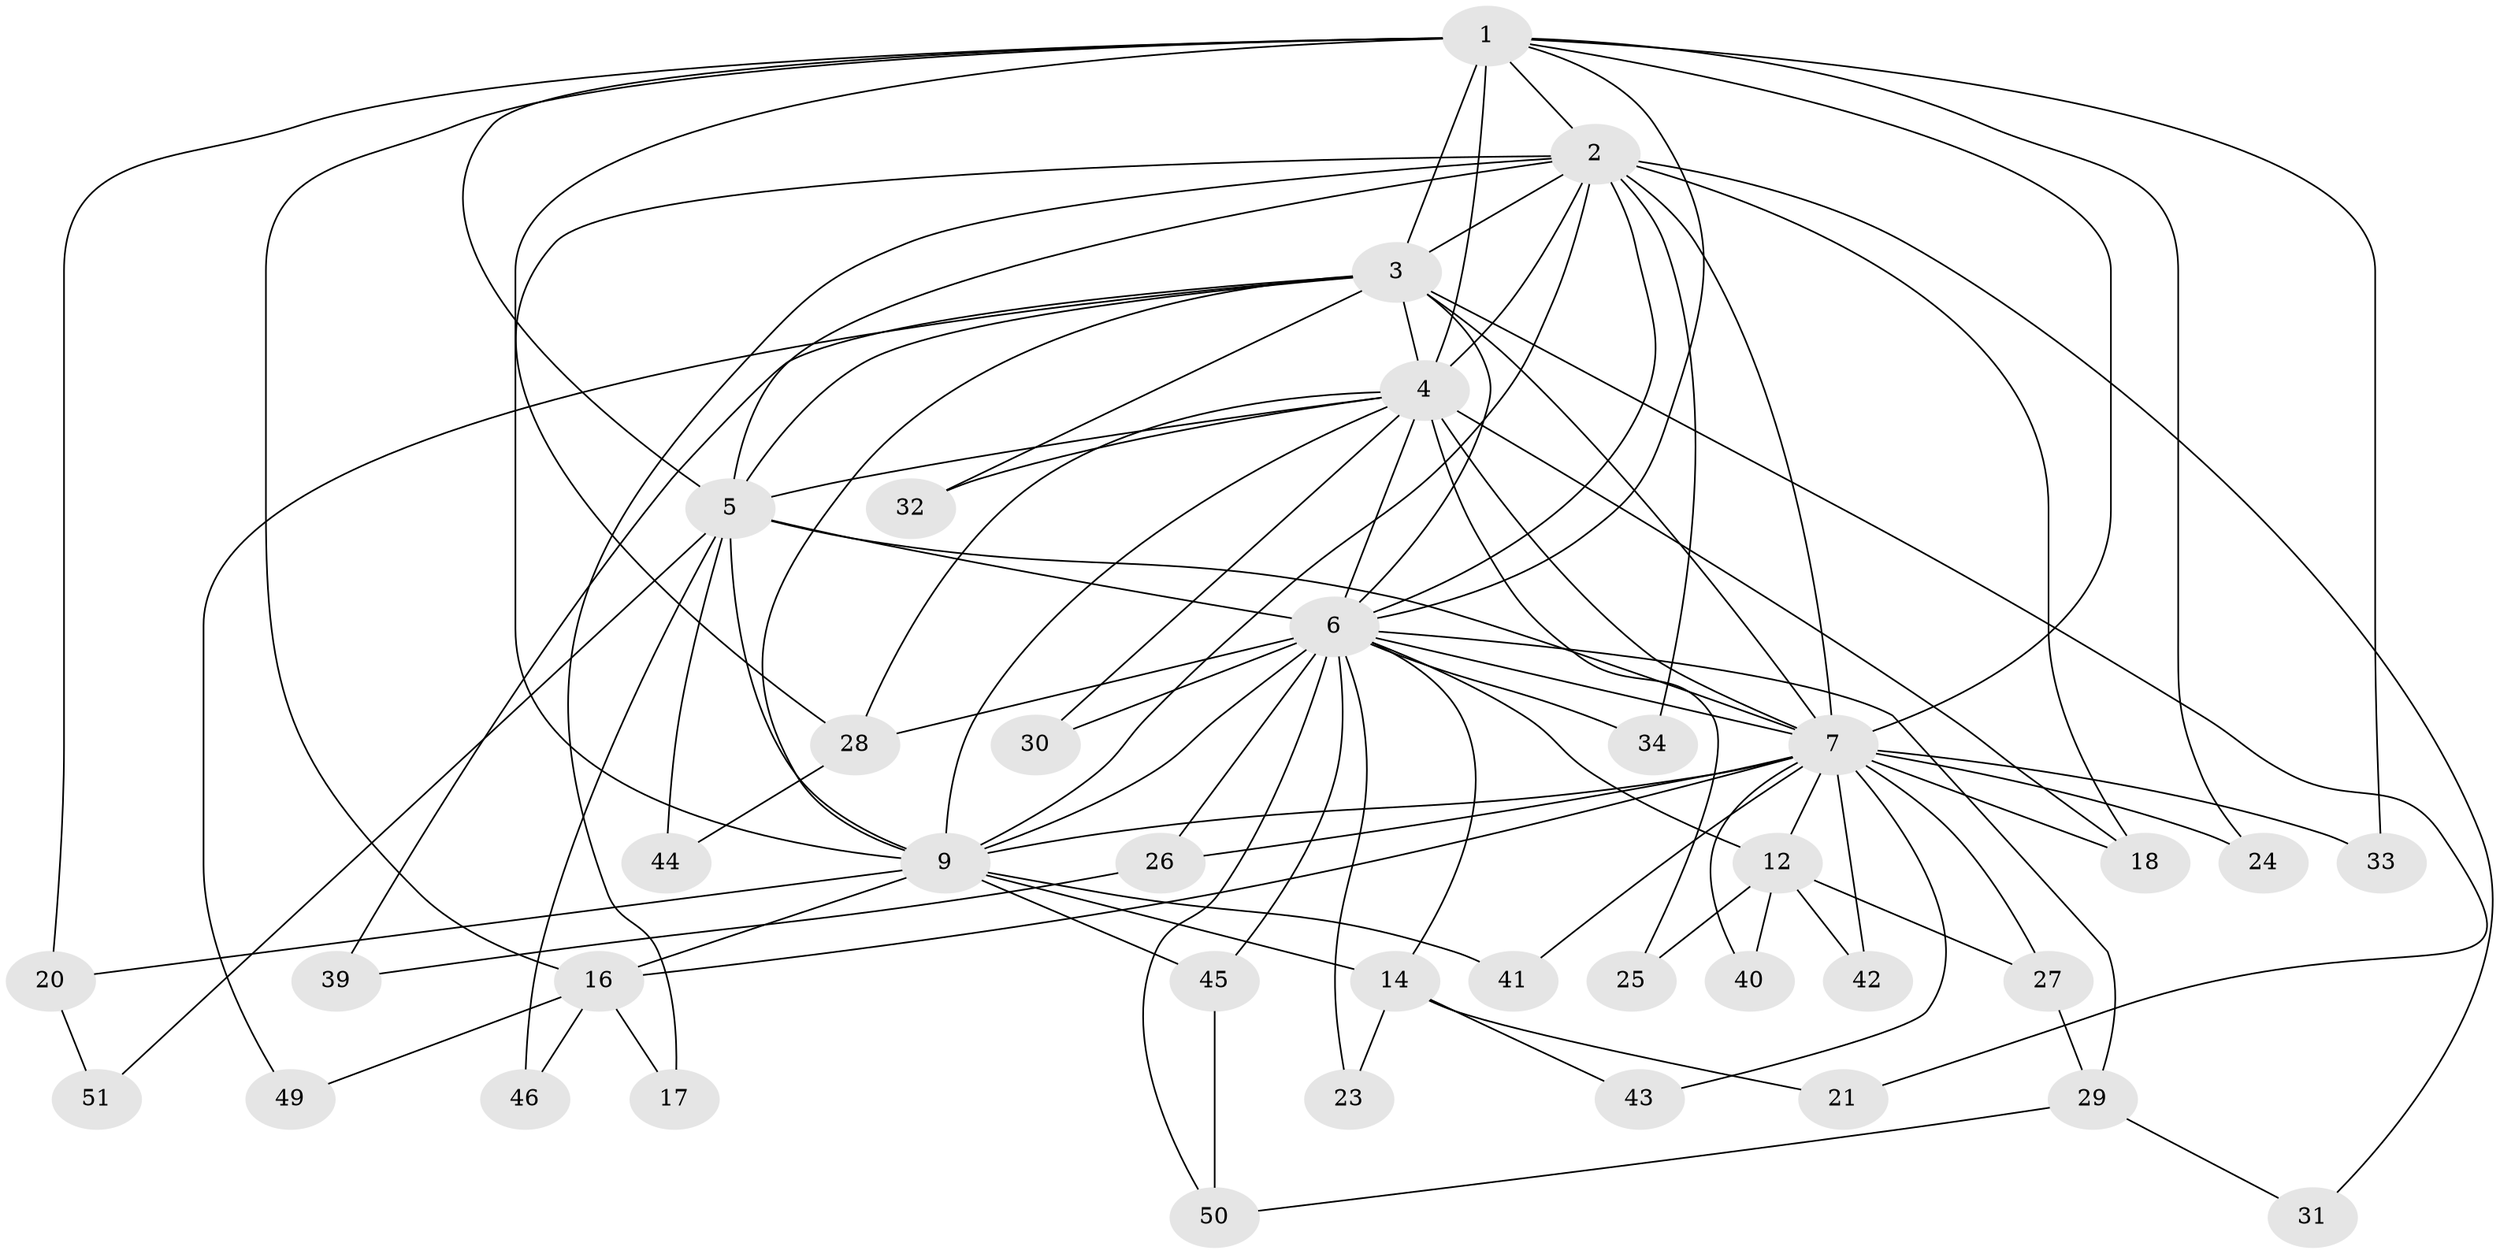 // Generated by graph-tools (version 1.1) at 2025/23/03/03/25 07:23:47]
// undirected, 38 vertices, 92 edges
graph export_dot {
graph [start="1"]
  node [color=gray90,style=filled];
  1 [super="+10"];
  2 [super="+22"];
  3 [super="+11"];
  4 [super="+19"];
  5 [super="+48"];
  6 [super="+13"];
  7 [super="+8"];
  9 [super="+15"];
  12 [super="+47"];
  14 [super="+36"];
  16 [super="+37"];
  17;
  18;
  20;
  21;
  23;
  24;
  25;
  26;
  27;
  28 [super="+38"];
  29;
  30 [super="+35"];
  31;
  32;
  33;
  34;
  39;
  40;
  41;
  42;
  43;
  44;
  45;
  46;
  49;
  50 [super="+52"];
  51;
  1 -- 2 [weight=2];
  1 -- 3 [weight=2];
  1 -- 4 [weight=2];
  1 -- 5 [weight=3];
  1 -- 6 [weight=2];
  1 -- 7 [weight=4];
  1 -- 9 [weight=2];
  1 -- 24;
  1 -- 33;
  1 -- 16;
  1 -- 20;
  2 -- 3;
  2 -- 4 [weight=2];
  2 -- 5;
  2 -- 6 [weight=2];
  2 -- 7 [weight=2];
  2 -- 9;
  2 -- 17;
  2 -- 18;
  2 -- 28;
  2 -- 31;
  2 -- 34;
  3 -- 4;
  3 -- 5;
  3 -- 6;
  3 -- 7 [weight=3];
  3 -- 9;
  3 -- 32;
  3 -- 39;
  3 -- 49;
  3 -- 21;
  4 -- 5;
  4 -- 6;
  4 -- 7 [weight=2];
  4 -- 9;
  4 -- 30;
  4 -- 32;
  4 -- 25;
  4 -- 18;
  4 -- 28;
  5 -- 6;
  5 -- 7 [weight=2];
  5 -- 9 [weight=2];
  5 -- 44;
  5 -- 46;
  5 -- 51;
  6 -- 7 [weight=2];
  6 -- 9;
  6 -- 12 [weight=2];
  6 -- 14 [weight=2];
  6 -- 23;
  6 -- 26;
  6 -- 29;
  6 -- 34;
  6 -- 45;
  6 -- 30 [weight=2];
  6 -- 28;
  6 -- 50;
  7 -- 9 [weight=2];
  7 -- 12;
  7 -- 27;
  7 -- 42;
  7 -- 43;
  7 -- 16;
  7 -- 18;
  7 -- 24;
  7 -- 26;
  7 -- 33;
  7 -- 40;
  7 -- 41;
  9 -- 14;
  9 -- 20;
  9 -- 41;
  9 -- 45;
  9 -- 16;
  12 -- 25;
  12 -- 27;
  12 -- 40;
  12 -- 42;
  14 -- 21;
  14 -- 23;
  14 -- 43;
  16 -- 17;
  16 -- 46;
  16 -- 49;
  20 -- 51;
  26 -- 39;
  27 -- 29;
  28 -- 44;
  29 -- 31;
  29 -- 50;
  45 -- 50;
}
